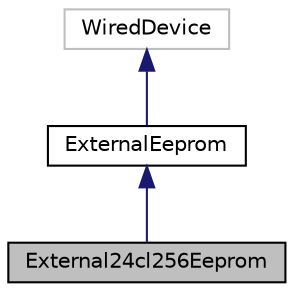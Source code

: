 digraph "External24cl256Eeprom"
{
  edge [fontname="Helvetica",fontsize="10",labelfontname="Helvetica",labelfontsize="10"];
  node [fontname="Helvetica",fontsize="10",shape=record];
  Node1 [label="External24cl256Eeprom",height=0.2,width=0.4,color="black", fillcolor="grey75", style="filled", fontcolor="black"];
  Node2 -> Node1 [dir="back",color="midnightblue",fontsize="10",style="solid",fontname="Helvetica"];
  Node2 [label="ExternalEeprom",height=0.2,width=0.4,color="black", fillcolor="white", style="filled",URL="$classExternalEeprom.html",tooltip="Arduino - External eeprom. "];
  Node3 -> Node2 [dir="back",color="midnightblue",fontsize="10",style="solid",fontname="Helvetica"];
  Node3 [label="WiredDevice",height=0.2,width=0.4,color="grey75", fillcolor="white", style="filled"];
}
